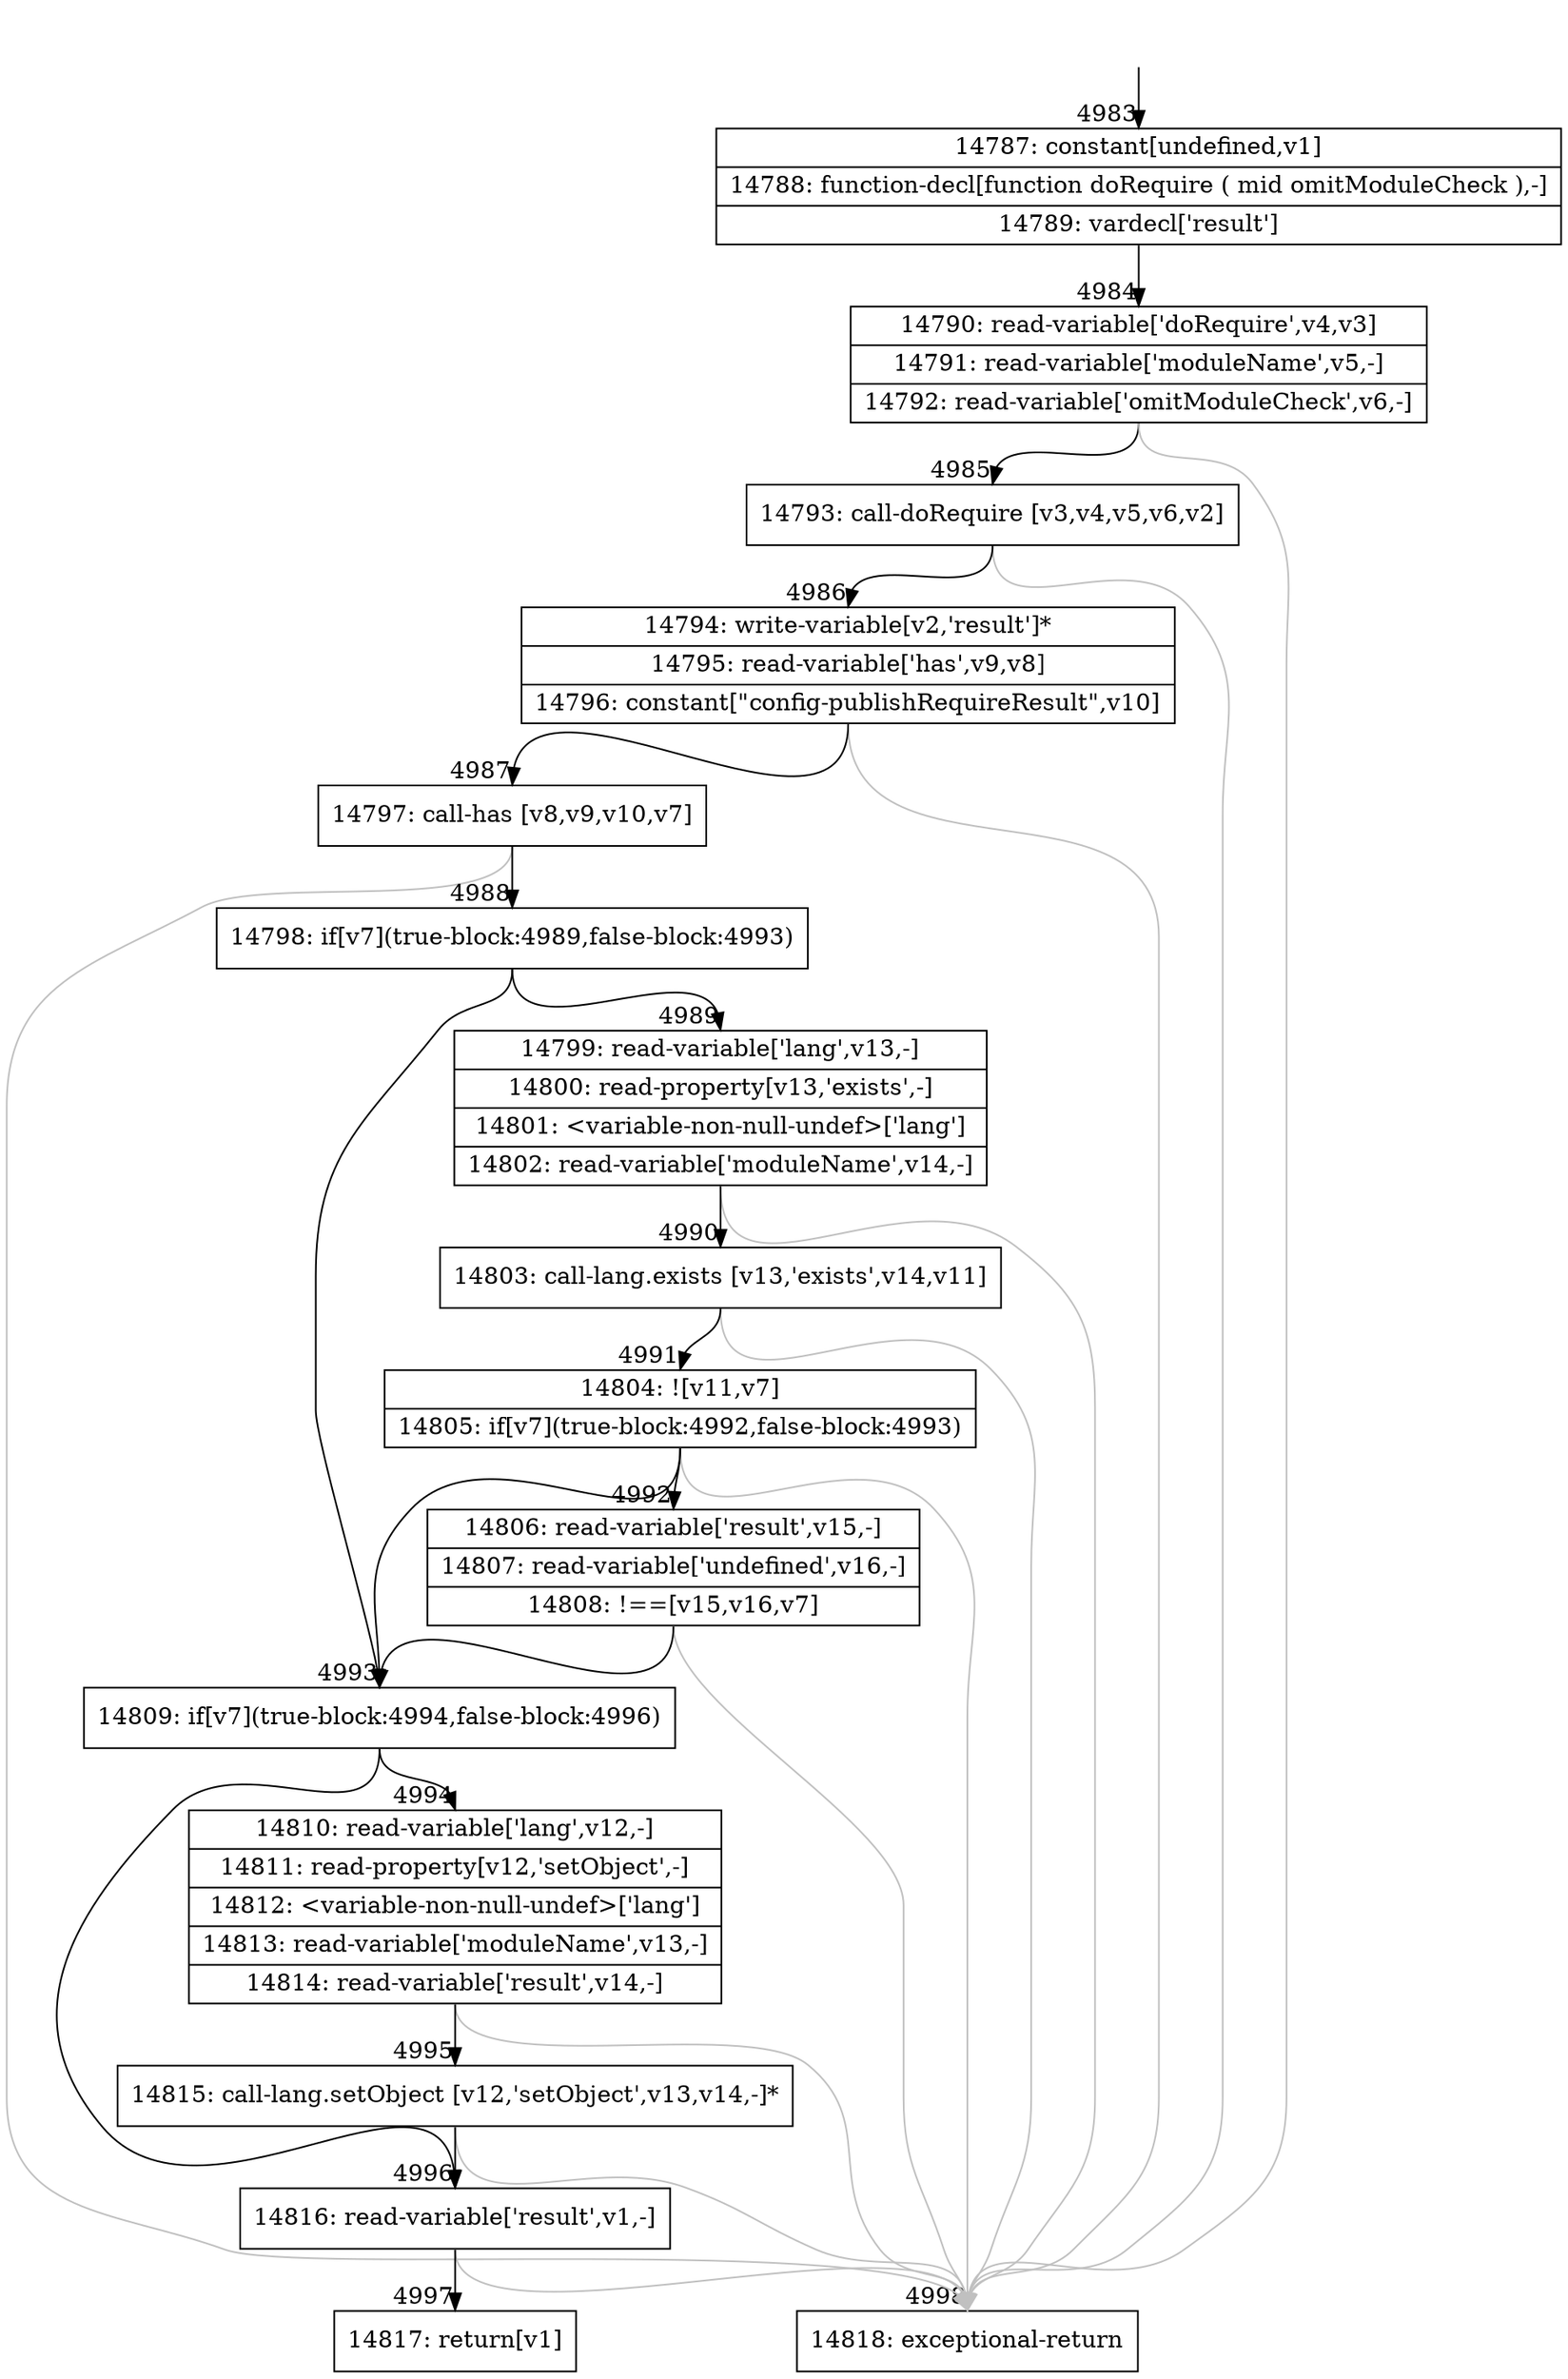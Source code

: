 digraph {
rankdir="TD"
BB_entry353[shape=none,label=""];
BB_entry353 -> BB4983 [tailport=s, headport=n, headlabel="    4983"]
BB4983 [shape=record label="{14787: constant[undefined,v1]|14788: function-decl[function doRequire ( mid omitModuleCheck ),-]|14789: vardecl['result']}" ] 
BB4983 -> BB4984 [tailport=s, headport=n, headlabel="      4984"]
BB4984 [shape=record label="{14790: read-variable['doRequire',v4,v3]|14791: read-variable['moduleName',v5,-]|14792: read-variable['omitModuleCheck',v6,-]}" ] 
BB4984 -> BB4985 [tailport=s, headport=n, headlabel="      4985"]
BB4984 -> BB4998 [tailport=s, headport=n, color=gray, headlabel="      4998"]
BB4985 [shape=record label="{14793: call-doRequire [v3,v4,v5,v6,v2]}" ] 
BB4985 -> BB4986 [tailport=s, headport=n, headlabel="      4986"]
BB4985 -> BB4998 [tailport=s, headport=n, color=gray]
BB4986 [shape=record label="{14794: write-variable[v2,'result']*|14795: read-variable['has',v9,v8]|14796: constant[\"config-publishRequireResult\",v10]}" ] 
BB4986 -> BB4987 [tailport=s, headport=n, headlabel="      4987"]
BB4986 -> BB4998 [tailport=s, headport=n, color=gray]
BB4987 [shape=record label="{14797: call-has [v8,v9,v10,v7]}" ] 
BB4987 -> BB4988 [tailport=s, headport=n, headlabel="      4988"]
BB4987 -> BB4998 [tailport=s, headport=n, color=gray]
BB4988 [shape=record label="{14798: if[v7](true-block:4989,false-block:4993)}" ] 
BB4988 -> BB4993 [tailport=s, headport=n, headlabel="      4993"]
BB4988 -> BB4989 [tailport=s, headport=n, headlabel="      4989"]
BB4989 [shape=record label="{14799: read-variable['lang',v13,-]|14800: read-property[v13,'exists',-]|14801: \<variable-non-null-undef\>['lang']|14802: read-variable['moduleName',v14,-]}" ] 
BB4989 -> BB4990 [tailport=s, headport=n, headlabel="      4990"]
BB4989 -> BB4998 [tailport=s, headport=n, color=gray]
BB4990 [shape=record label="{14803: call-lang.exists [v13,'exists',v14,v11]}" ] 
BB4990 -> BB4991 [tailport=s, headport=n, headlabel="      4991"]
BB4990 -> BB4998 [tailport=s, headport=n, color=gray]
BB4991 [shape=record label="{14804: ![v11,v7]|14805: if[v7](true-block:4992,false-block:4993)}" ] 
BB4991 -> BB4993 [tailport=s, headport=n]
BB4991 -> BB4992 [tailport=s, headport=n, headlabel="      4992"]
BB4991 -> BB4998 [tailport=s, headport=n, color=gray]
BB4992 [shape=record label="{14806: read-variable['result',v15,-]|14807: read-variable['undefined',v16,-]|14808: !==[v15,v16,v7]}" ] 
BB4992 -> BB4993 [tailport=s, headport=n]
BB4992 -> BB4998 [tailport=s, headport=n, color=gray]
BB4993 [shape=record label="{14809: if[v7](true-block:4994,false-block:4996)}" ] 
BB4993 -> BB4994 [tailport=s, headport=n, headlabel="      4994"]
BB4993 -> BB4996 [tailport=s, headport=n, headlabel="      4996"]
BB4994 [shape=record label="{14810: read-variable['lang',v12,-]|14811: read-property[v12,'setObject',-]|14812: \<variable-non-null-undef\>['lang']|14813: read-variable['moduleName',v13,-]|14814: read-variable['result',v14,-]}" ] 
BB4994 -> BB4995 [tailport=s, headport=n, headlabel="      4995"]
BB4994 -> BB4998 [tailport=s, headport=n, color=gray]
BB4995 [shape=record label="{14815: call-lang.setObject [v12,'setObject',v13,v14,-]*}" ] 
BB4995 -> BB4996 [tailport=s, headport=n]
BB4995 -> BB4998 [tailport=s, headport=n, color=gray]
BB4996 [shape=record label="{14816: read-variable['result',v1,-]}" ] 
BB4996 -> BB4997 [tailport=s, headport=n, headlabel="      4997"]
BB4996 -> BB4998 [tailport=s, headport=n, color=gray]
BB4997 [shape=record label="{14817: return[v1]}" ] 
BB4998 [shape=record label="{14818: exceptional-return}" ] 
//#$~ 6914
}
